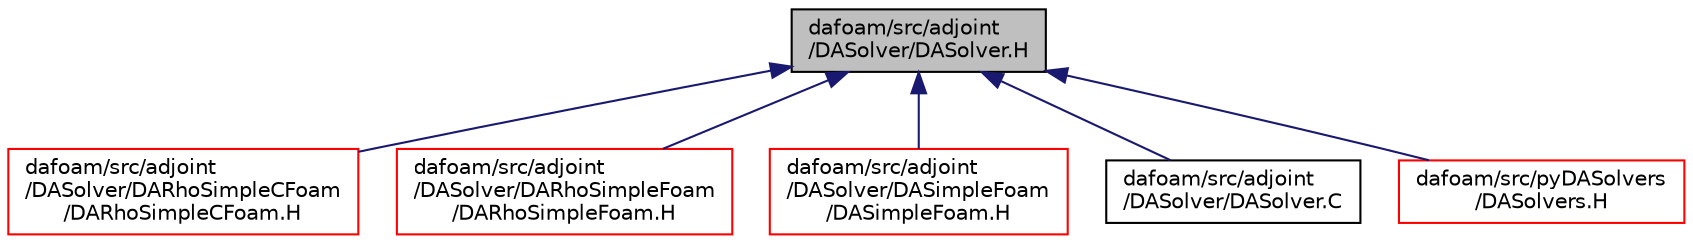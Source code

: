 digraph "dafoam/src/adjoint/DASolver/DASolver.H"
{
  bgcolor="transparent";
  edge [fontname="Helvetica",fontsize="10",labelfontname="Helvetica",labelfontsize="10"];
  node [fontname="Helvetica",fontsize="10",shape=record];
  Node47 [label="dafoam/src/adjoint\l/DASolver/DASolver.H",height=0.2,width=0.4,color="black", fillcolor="grey75", style="filled", fontcolor="black"];
  Node47 -> Node48 [dir="back",color="midnightblue",fontsize="10",style="solid",fontname="Helvetica"];
  Node48 [label="dafoam/src/adjoint\l/DASolver/DARhoSimpleCFoam\l/DARhoSimpleCFoam.H",height=0.2,width=0.4,color="red",URL="$DARhoSimpleCFoam_8H.html"];
  Node47 -> Node50 [dir="back",color="midnightblue",fontsize="10",style="solid",fontname="Helvetica"];
  Node50 [label="dafoam/src/adjoint\l/DASolver/DARhoSimpleFoam\l/DARhoSimpleFoam.H",height=0.2,width=0.4,color="red",URL="$DARhoSimpleFoam_8H.html"];
  Node47 -> Node52 [dir="back",color="midnightblue",fontsize="10",style="solid",fontname="Helvetica"];
  Node52 [label="dafoam/src/adjoint\l/DASolver/DASimpleFoam\l/DASimpleFoam.H",height=0.2,width=0.4,color="red",URL="$DASimpleFoam_8H.html"];
  Node47 -> Node54 [dir="back",color="midnightblue",fontsize="10",style="solid",fontname="Helvetica"];
  Node54 [label="dafoam/src/adjoint\l/DASolver/DASolver.C",height=0.2,width=0.4,color="black",URL="$DASolver_8C.html"];
  Node47 -> Node55 [dir="back",color="midnightblue",fontsize="10",style="solid",fontname="Helvetica"];
  Node55 [label="dafoam/src/pyDASolvers\l/DASolvers.H",height=0.2,width=0.4,color="red",URL="$DASolvers_8H.html"];
}
